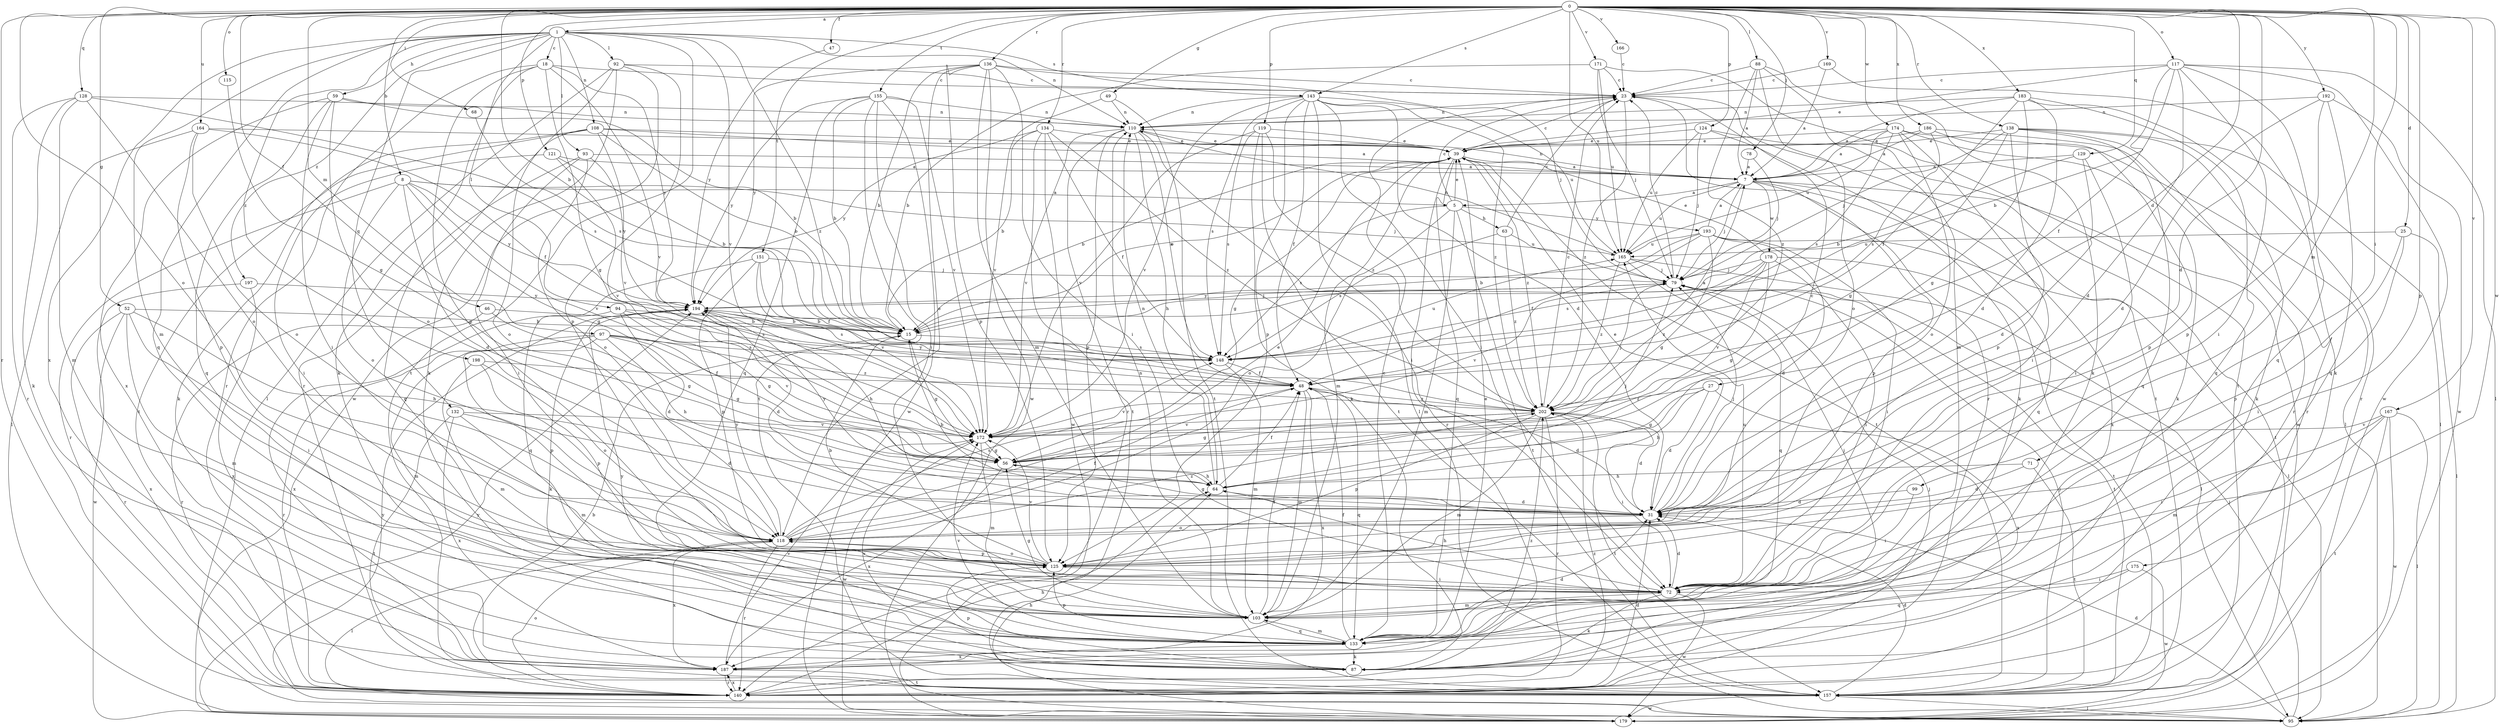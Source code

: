 strict digraph  {
0;
1;
5;
7;
8;
15;
18;
23;
25;
27;
31;
39;
46;
47;
48;
49;
52;
56;
59;
63;
64;
68;
71;
72;
78;
79;
87;
88;
92;
93;
94;
95;
97;
99;
103;
108;
110;
115;
117;
118;
119;
121;
124;
125;
128;
129;
132;
133;
134;
136;
138;
140;
143;
148;
151;
155;
157;
164;
165;
166;
167;
169;
171;
172;
174;
175;
178;
179;
183;
186;
187;
192;
193;
194;
197;
198;
202;
0 -> 1  [label=a];
0 -> 8  [label=b];
0 -> 15  [label=b];
0 -> 25  [label=d];
0 -> 27  [label=d];
0 -> 31  [label=d];
0 -> 46  [label=f];
0 -> 47  [label=f];
0 -> 49  [label=g];
0 -> 52  [label=g];
0 -> 68  [label=i];
0 -> 71  [label=i];
0 -> 78  [label=j];
0 -> 88  [label=l];
0 -> 97  [label=m];
0 -> 99  [label=m];
0 -> 115  [label=o];
0 -> 117  [label=o];
0 -> 118  [label=o];
0 -> 119  [label=p];
0 -> 121  [label=p];
0 -> 124  [label=p];
0 -> 125  [label=p];
0 -> 128  [label=q];
0 -> 129  [label=q];
0 -> 134  [label=r];
0 -> 136  [label=r];
0 -> 138  [label=r];
0 -> 140  [label=r];
0 -> 143  [label=s];
0 -> 151  [label=t];
0 -> 155  [label=t];
0 -> 164  [label=u];
0 -> 165  [label=u];
0 -> 166  [label=v];
0 -> 167  [label=v];
0 -> 169  [label=v];
0 -> 171  [label=v];
0 -> 174  [label=w];
0 -> 175  [label=w];
0 -> 183  [label=x];
0 -> 186  [label=x];
0 -> 192  [label=y];
1 -> 18  [label=c];
1 -> 59  [label=h];
1 -> 92  [label=l];
1 -> 93  [label=l];
1 -> 94  [label=l];
1 -> 103  [label=m];
1 -> 108  [label=n];
1 -> 110  [label=n];
1 -> 132  [label=q];
1 -> 133  [label=q];
1 -> 143  [label=s];
1 -> 157  [label=t];
1 -> 172  [label=v];
1 -> 187  [label=x];
1 -> 197  [label=z];
1 -> 198  [label=z];
1 -> 202  [label=z];
5 -> 23  [label=c];
5 -> 39  [label=e];
5 -> 63  [label=h];
5 -> 103  [label=m];
5 -> 118  [label=o];
5 -> 148  [label=s];
5 -> 157  [label=t];
5 -> 193  [label=y];
7 -> 5  [label=a];
7 -> 79  [label=j];
7 -> 110  [label=n];
7 -> 125  [label=p];
7 -> 133  [label=q];
7 -> 157  [label=t];
7 -> 165  [label=u];
7 -> 178  [label=w];
7 -> 187  [label=x];
8 -> 5  [label=a];
8 -> 31  [label=d];
8 -> 56  [label=g];
8 -> 79  [label=j];
8 -> 118  [label=o];
8 -> 140  [label=r];
8 -> 172  [label=v];
8 -> 194  [label=y];
15 -> 39  [label=e];
15 -> 56  [label=g];
15 -> 148  [label=s];
18 -> 23  [label=c];
18 -> 56  [label=g];
18 -> 87  [label=k];
18 -> 125  [label=p];
18 -> 140  [label=r];
18 -> 172  [label=v];
18 -> 194  [label=y];
23 -> 110  [label=n];
23 -> 140  [label=r];
23 -> 157  [label=t];
23 -> 202  [label=z];
25 -> 72  [label=i];
25 -> 95  [label=l];
25 -> 125  [label=p];
25 -> 165  [label=u];
27 -> 31  [label=d];
27 -> 56  [label=g];
27 -> 64  [label=h];
27 -> 187  [label=x];
27 -> 202  [label=z];
31 -> 15  [label=b];
31 -> 39  [label=e];
31 -> 56  [label=g];
31 -> 79  [label=j];
31 -> 118  [label=o];
39 -> 7  [label=a];
39 -> 15  [label=b];
39 -> 23  [label=c];
39 -> 56  [label=g];
39 -> 103  [label=m];
39 -> 133  [label=q];
39 -> 140  [label=r];
39 -> 157  [label=t];
39 -> 202  [label=z];
46 -> 15  [label=b];
46 -> 56  [label=g];
46 -> 140  [label=r];
47 -> 194  [label=y];
48 -> 7  [label=a];
48 -> 31  [label=d];
48 -> 103  [label=m];
48 -> 133  [label=q];
48 -> 172  [label=v];
48 -> 187  [label=x];
48 -> 194  [label=y];
48 -> 202  [label=z];
49 -> 110  [label=n];
49 -> 157  [label=t];
49 -> 172  [label=v];
52 -> 15  [label=b];
52 -> 64  [label=h];
52 -> 72  [label=i];
52 -> 103  [label=m];
52 -> 140  [label=r];
52 -> 187  [label=x];
56 -> 64  [label=h];
56 -> 187  [label=x];
59 -> 15  [label=b];
59 -> 72  [label=i];
59 -> 110  [label=n];
59 -> 118  [label=o];
59 -> 133  [label=q];
59 -> 187  [label=x];
63 -> 23  [label=c];
63 -> 148  [label=s];
63 -> 165  [label=u];
63 -> 202  [label=z];
64 -> 23  [label=c];
64 -> 31  [label=d];
64 -> 48  [label=f];
64 -> 79  [label=j];
64 -> 110  [label=n];
64 -> 194  [label=y];
68 -> 148  [label=s];
71 -> 31  [label=d];
71 -> 64  [label=h];
71 -> 157  [label=t];
72 -> 31  [label=d];
72 -> 64  [label=h];
72 -> 87  [label=k];
72 -> 103  [label=m];
72 -> 165  [label=u];
72 -> 179  [label=w];
78 -> 7  [label=a];
78 -> 79  [label=j];
79 -> 23  [label=c];
79 -> 157  [label=t];
79 -> 172  [label=v];
79 -> 194  [label=y];
87 -> 125  [label=p];
87 -> 172  [label=v];
88 -> 7  [label=a];
88 -> 23  [label=c];
88 -> 87  [label=k];
88 -> 103  [label=m];
88 -> 118  [label=o];
88 -> 202  [label=z];
92 -> 23  [label=c];
92 -> 87  [label=k];
92 -> 95  [label=l];
92 -> 125  [label=p];
92 -> 140  [label=r];
92 -> 179  [label=w];
93 -> 7  [label=a];
93 -> 72  [label=i];
93 -> 118  [label=o];
93 -> 133  [label=q];
93 -> 194  [label=y];
94 -> 15  [label=b];
94 -> 31  [label=d];
94 -> 56  [label=g];
94 -> 148  [label=s];
94 -> 187  [label=x];
95 -> 31  [label=d];
95 -> 79  [label=j];
95 -> 194  [label=y];
97 -> 56  [label=g];
97 -> 64  [label=h];
97 -> 103  [label=m];
97 -> 125  [label=p];
97 -> 140  [label=r];
97 -> 148  [label=s];
97 -> 172  [label=v];
97 -> 202  [label=z];
99 -> 31  [label=d];
99 -> 72  [label=i];
103 -> 48  [label=f];
103 -> 56  [label=g];
103 -> 79  [label=j];
103 -> 110  [label=n];
103 -> 133  [label=q];
108 -> 7  [label=a];
108 -> 15  [label=b];
108 -> 39  [label=e];
108 -> 87  [label=k];
108 -> 118  [label=o];
108 -> 157  [label=t];
108 -> 172  [label=v];
110 -> 39  [label=e];
110 -> 64  [label=h];
110 -> 72  [label=i];
110 -> 125  [label=p];
110 -> 140  [label=r];
110 -> 148  [label=s];
110 -> 172  [label=v];
115 -> 56  [label=g];
117 -> 15  [label=b];
117 -> 23  [label=c];
117 -> 31  [label=d];
117 -> 39  [label=e];
117 -> 48  [label=f];
117 -> 72  [label=i];
117 -> 95  [label=l];
117 -> 133  [label=q];
117 -> 179  [label=w];
118 -> 39  [label=e];
118 -> 48  [label=f];
118 -> 95  [label=l];
118 -> 125  [label=p];
118 -> 140  [label=r];
118 -> 148  [label=s];
118 -> 187  [label=x];
118 -> 194  [label=y];
118 -> 202  [label=z];
119 -> 39  [label=e];
119 -> 87  [label=k];
119 -> 148  [label=s];
119 -> 157  [label=t];
119 -> 172  [label=v];
119 -> 202  [label=z];
121 -> 7  [label=a];
121 -> 15  [label=b];
121 -> 72  [label=i];
121 -> 172  [label=v];
124 -> 39  [label=e];
124 -> 79  [label=j];
124 -> 87  [label=k];
124 -> 165  [label=u];
124 -> 179  [label=w];
125 -> 15  [label=b];
125 -> 72  [label=i];
125 -> 118  [label=o];
125 -> 172  [label=v];
128 -> 87  [label=k];
128 -> 103  [label=m];
128 -> 110  [label=n];
128 -> 118  [label=o];
128 -> 140  [label=r];
128 -> 148  [label=s];
129 -> 7  [label=a];
129 -> 15  [label=b];
129 -> 31  [label=d];
129 -> 72  [label=i];
132 -> 31  [label=d];
132 -> 103  [label=m];
132 -> 157  [label=t];
132 -> 172  [label=v];
132 -> 187  [label=x];
133 -> 23  [label=c];
133 -> 31  [label=d];
133 -> 39  [label=e];
133 -> 48  [label=f];
133 -> 87  [label=k];
133 -> 103  [label=m];
133 -> 125  [label=p];
133 -> 172  [label=v];
133 -> 187  [label=x];
133 -> 194  [label=y];
134 -> 15  [label=b];
134 -> 39  [label=e];
134 -> 48  [label=f];
134 -> 157  [label=t];
134 -> 179  [label=w];
134 -> 194  [label=y];
134 -> 202  [label=z];
136 -> 15  [label=b];
136 -> 23  [label=c];
136 -> 72  [label=i];
136 -> 79  [label=j];
136 -> 103  [label=m];
136 -> 118  [label=o];
136 -> 125  [label=p];
136 -> 179  [label=w];
136 -> 194  [label=y];
138 -> 39  [label=e];
138 -> 56  [label=g];
138 -> 79  [label=j];
138 -> 87  [label=k];
138 -> 95  [label=l];
138 -> 125  [label=p];
138 -> 133  [label=q];
138 -> 140  [label=r];
140 -> 15  [label=b];
140 -> 31  [label=d];
140 -> 64  [label=h];
140 -> 79  [label=j];
140 -> 118  [label=o];
140 -> 187  [label=x];
140 -> 202  [label=z];
143 -> 31  [label=d];
143 -> 48  [label=f];
143 -> 72  [label=i];
143 -> 95  [label=l];
143 -> 110  [label=n];
143 -> 125  [label=p];
143 -> 148  [label=s];
143 -> 165  [label=u];
143 -> 172  [label=v];
143 -> 202  [label=z];
148 -> 48  [label=f];
148 -> 103  [label=m];
148 -> 165  [label=u];
151 -> 48  [label=f];
151 -> 79  [label=j];
151 -> 125  [label=p];
151 -> 133  [label=q];
151 -> 172  [label=v];
155 -> 15  [label=b];
155 -> 72  [label=i];
155 -> 110  [label=n];
155 -> 133  [label=q];
155 -> 157  [label=t];
155 -> 172  [label=v];
155 -> 179  [label=w];
155 -> 194  [label=y];
157 -> 31  [label=d];
157 -> 79  [label=j];
157 -> 95  [label=l];
157 -> 179  [label=w];
164 -> 39  [label=e];
164 -> 48  [label=f];
164 -> 95  [label=l];
164 -> 118  [label=o];
164 -> 125  [label=p];
165 -> 79  [label=j];
165 -> 95  [label=l];
165 -> 110  [label=n];
165 -> 133  [label=q];
165 -> 202  [label=z];
166 -> 23  [label=c];
167 -> 72  [label=i];
167 -> 95  [label=l];
167 -> 103  [label=m];
167 -> 157  [label=t];
167 -> 172  [label=v];
167 -> 179  [label=w];
169 -> 7  [label=a];
169 -> 23  [label=c];
169 -> 87  [label=k];
171 -> 15  [label=b];
171 -> 23  [label=c];
171 -> 79  [label=j];
171 -> 157  [label=t];
171 -> 165  [label=u];
172 -> 56  [label=g];
172 -> 103  [label=m];
172 -> 179  [label=w];
174 -> 7  [label=a];
174 -> 39  [label=e];
174 -> 72  [label=i];
174 -> 87  [label=k];
174 -> 95  [label=l];
174 -> 118  [label=o];
174 -> 148  [label=s];
174 -> 165  [label=u];
175 -> 72  [label=i];
175 -> 133  [label=q];
175 -> 179  [label=w];
178 -> 39  [label=e];
178 -> 56  [label=g];
178 -> 72  [label=i];
178 -> 79  [label=j];
178 -> 148  [label=s];
178 -> 157  [label=t];
178 -> 172  [label=v];
178 -> 202  [label=z];
179 -> 64  [label=h];
179 -> 194  [label=y];
183 -> 7  [label=a];
183 -> 31  [label=d];
183 -> 48  [label=f];
183 -> 56  [label=g];
183 -> 110  [label=n];
183 -> 133  [label=q];
183 -> 140  [label=r];
186 -> 7  [label=a];
186 -> 39  [label=e];
186 -> 125  [label=p];
186 -> 140  [label=r];
186 -> 148  [label=s];
187 -> 140  [label=r];
187 -> 157  [label=t];
187 -> 172  [label=v];
187 -> 202  [label=z];
192 -> 31  [label=d];
192 -> 110  [label=n];
192 -> 125  [label=p];
192 -> 133  [label=q];
192 -> 179  [label=w];
193 -> 7  [label=a];
193 -> 15  [label=b];
193 -> 31  [label=d];
193 -> 48  [label=f];
193 -> 56  [label=g];
193 -> 72  [label=i];
193 -> 95  [label=l];
193 -> 165  [label=u];
194 -> 15  [label=b];
194 -> 31  [label=d];
194 -> 64  [label=h];
194 -> 79  [label=j];
194 -> 87  [label=k];
194 -> 148  [label=s];
197 -> 179  [label=w];
197 -> 187  [label=x];
197 -> 194  [label=y];
198 -> 48  [label=f];
198 -> 103  [label=m];
198 -> 118  [label=o];
198 -> 125  [label=p];
202 -> 23  [label=c];
202 -> 31  [label=d];
202 -> 56  [label=g];
202 -> 72  [label=i];
202 -> 79  [label=j];
202 -> 103  [label=m];
202 -> 125  [label=p];
202 -> 140  [label=r];
202 -> 157  [label=t];
202 -> 172  [label=v];
}
